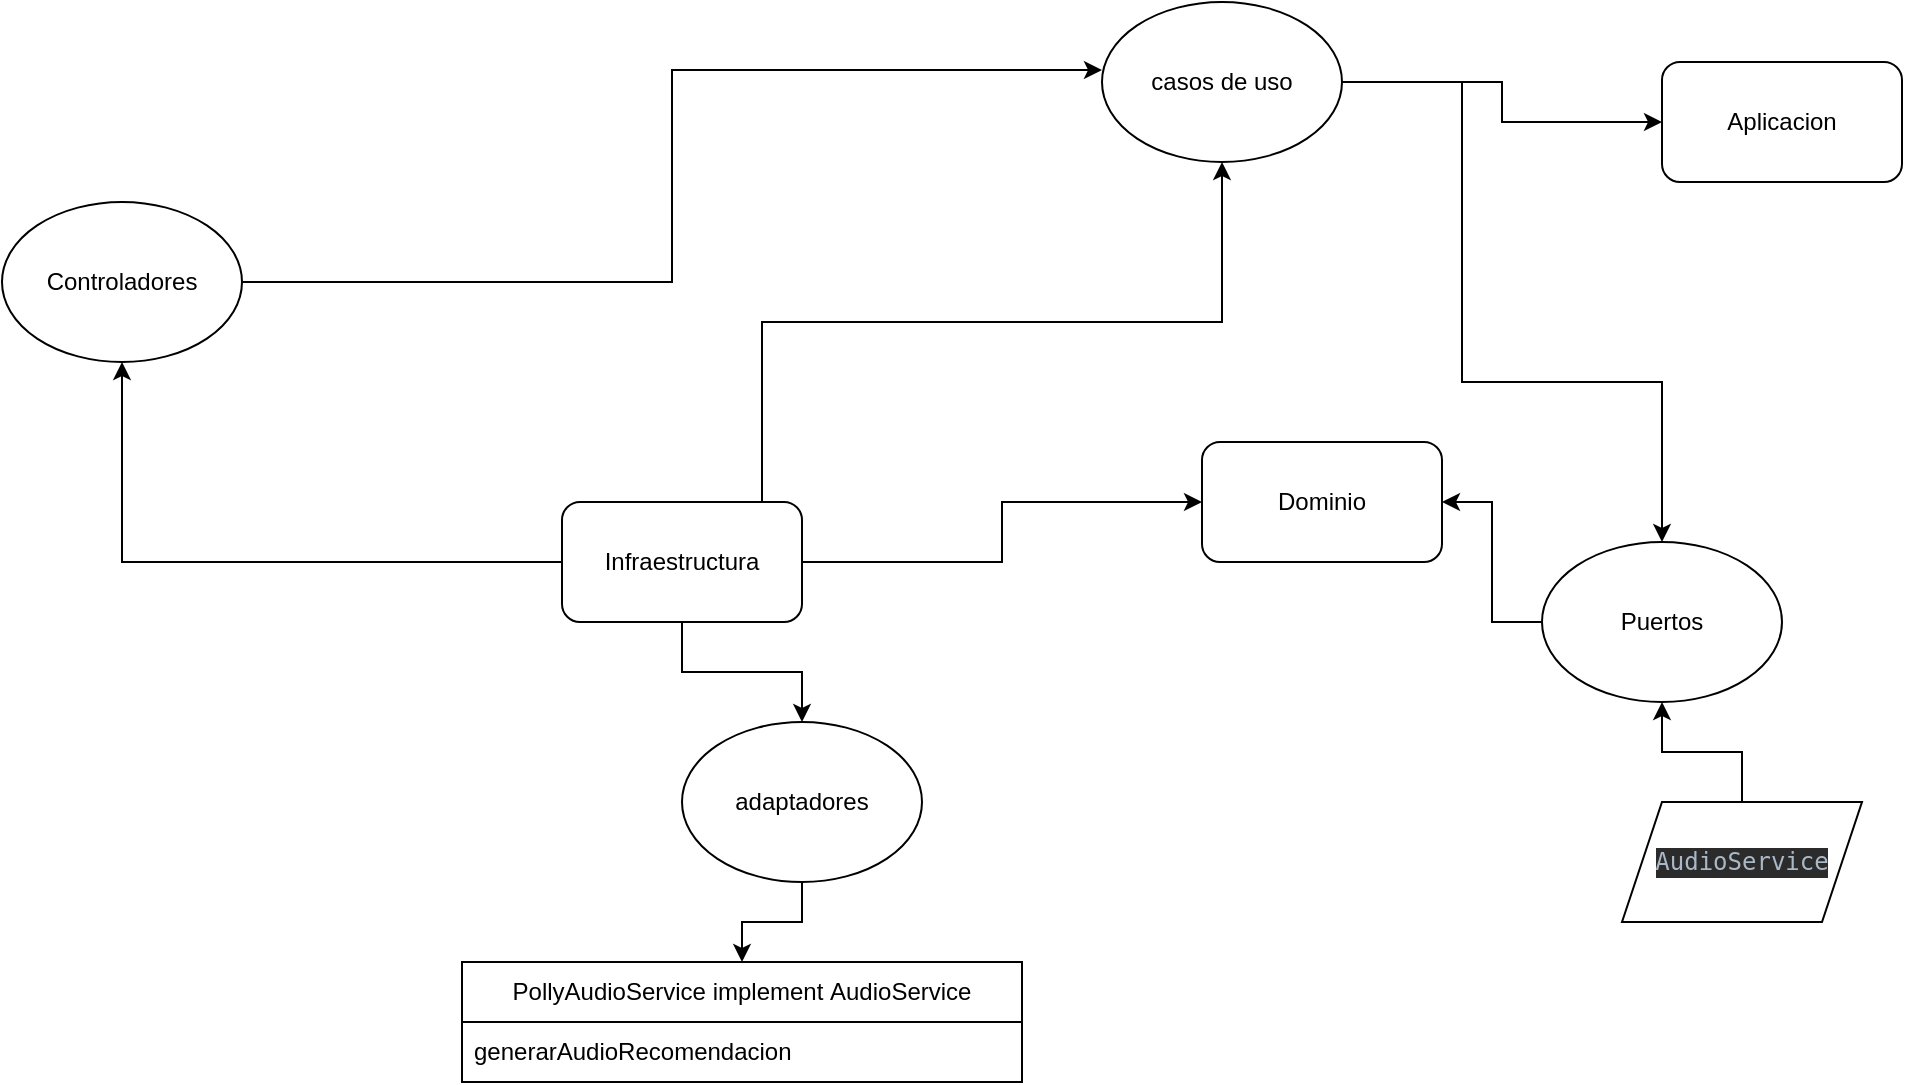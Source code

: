<mxfile version="22.0.4" type="github">
  <diagram name="Page-1" id="vcVH3aOrY-RBKPx8rQFh">
    <mxGraphModel dx="2284" dy="758" grid="1" gridSize="10" guides="1" tooltips="1" connect="1" arrows="1" fold="1" page="1" pageScale="1" pageWidth="850" pageHeight="1100" math="0" shadow="0">
      <root>
        <mxCell id="0" />
        <mxCell id="1" parent="0" />
        <mxCell id="nfZ54poh1g5_QcUFgqoO-7" style="edgeStyle=orthogonalEdgeStyle;rounded=0;orthogonalLoop=1;jettySize=auto;html=1;" edge="1" parent="1" source="nfZ54poh1g5_QcUFgqoO-2" target="nfZ54poh1g5_QcUFgqoO-6">
          <mxGeometry relative="1" as="geometry" />
        </mxCell>
        <mxCell id="nfZ54poh1g5_QcUFgqoO-15" style="edgeStyle=orthogonalEdgeStyle;rounded=0;orthogonalLoop=1;jettySize=auto;html=1;" edge="1" parent="1" source="nfZ54poh1g5_QcUFgqoO-2" target="nfZ54poh1g5_QcUFgqoO-12">
          <mxGeometry relative="1" as="geometry" />
        </mxCell>
        <mxCell id="nfZ54poh1g5_QcUFgqoO-23" style="edgeStyle=orthogonalEdgeStyle;rounded=0;orthogonalLoop=1;jettySize=auto;html=1;entryX=0;entryY=0.5;entryDx=0;entryDy=0;" edge="1" parent="1" source="nfZ54poh1g5_QcUFgqoO-2" target="nfZ54poh1g5_QcUFgqoO-3">
          <mxGeometry relative="1" as="geometry" />
        </mxCell>
        <mxCell id="nfZ54poh1g5_QcUFgqoO-27" style="edgeStyle=orthogonalEdgeStyle;rounded=0;orthogonalLoop=1;jettySize=auto;html=1;" edge="1" parent="1" source="nfZ54poh1g5_QcUFgqoO-2" target="nfZ54poh1g5_QcUFgqoO-9">
          <mxGeometry relative="1" as="geometry">
            <Array as="points">
              <mxPoint x="170" y="160" />
              <mxPoint x="400" y="160" />
            </Array>
          </mxGeometry>
        </mxCell>
        <mxCell id="nfZ54poh1g5_QcUFgqoO-2" value="Infraestructura" style="rounded=1;whiteSpace=wrap;html=1;" vertex="1" parent="1">
          <mxGeometry x="70" y="250" width="120" height="60" as="geometry" />
        </mxCell>
        <mxCell id="nfZ54poh1g5_QcUFgqoO-3" value="Dominio" style="rounded=1;whiteSpace=wrap;html=1;" vertex="1" parent="1">
          <mxGeometry x="390" y="220" width="120" height="60" as="geometry" />
        </mxCell>
        <mxCell id="nfZ54poh1g5_QcUFgqoO-4" value="Aplicacion" style="rounded=1;whiteSpace=wrap;html=1;" vertex="1" parent="1">
          <mxGeometry x="620" y="30" width="120" height="60" as="geometry" />
        </mxCell>
        <mxCell id="nfZ54poh1g5_QcUFgqoO-6" value="Controladores" style="ellipse;whiteSpace=wrap;html=1;" vertex="1" parent="1">
          <mxGeometry x="-210" y="100" width="120" height="80" as="geometry" />
        </mxCell>
        <mxCell id="nfZ54poh1g5_QcUFgqoO-22" style="edgeStyle=orthogonalEdgeStyle;rounded=0;orthogonalLoop=1;jettySize=auto;html=1;" edge="1" parent="1" source="nfZ54poh1g5_QcUFgqoO-8" target="nfZ54poh1g5_QcUFgqoO-3">
          <mxGeometry relative="1" as="geometry" />
        </mxCell>
        <mxCell id="nfZ54poh1g5_QcUFgqoO-8" value="Puertos" style="ellipse;whiteSpace=wrap;html=1;" vertex="1" parent="1">
          <mxGeometry x="560" y="270" width="120" height="80" as="geometry" />
        </mxCell>
        <mxCell id="nfZ54poh1g5_QcUFgqoO-11" style="edgeStyle=orthogonalEdgeStyle;rounded=0;orthogonalLoop=1;jettySize=auto;html=1;" edge="1" parent="1" source="nfZ54poh1g5_QcUFgqoO-9" target="nfZ54poh1g5_QcUFgqoO-4">
          <mxGeometry relative="1" as="geometry" />
        </mxCell>
        <mxCell id="nfZ54poh1g5_QcUFgqoO-26" style="edgeStyle=orthogonalEdgeStyle;rounded=0;orthogonalLoop=1;jettySize=auto;html=1;" edge="1" parent="1" source="nfZ54poh1g5_QcUFgqoO-9" target="nfZ54poh1g5_QcUFgqoO-8">
          <mxGeometry relative="1" as="geometry">
            <Array as="points">
              <mxPoint x="520" y="40" />
              <mxPoint x="520" y="190" />
              <mxPoint x="620" y="190" />
            </Array>
          </mxGeometry>
        </mxCell>
        <mxCell id="nfZ54poh1g5_QcUFgqoO-9" value="casos de uso" style="ellipse;whiteSpace=wrap;html=1;" vertex="1" parent="1">
          <mxGeometry x="340" width="120" height="80" as="geometry" />
        </mxCell>
        <mxCell id="nfZ54poh1g5_QcUFgqoO-10" style="edgeStyle=orthogonalEdgeStyle;rounded=0;orthogonalLoop=1;jettySize=auto;html=1;entryX=0;entryY=0.425;entryDx=0;entryDy=0;entryPerimeter=0;" edge="1" parent="1" source="nfZ54poh1g5_QcUFgqoO-6" target="nfZ54poh1g5_QcUFgqoO-9">
          <mxGeometry relative="1" as="geometry" />
        </mxCell>
        <mxCell id="nfZ54poh1g5_QcUFgqoO-24" style="edgeStyle=orthogonalEdgeStyle;rounded=0;orthogonalLoop=1;jettySize=auto;html=1;" edge="1" parent="1" source="nfZ54poh1g5_QcUFgqoO-12" target="nfZ54poh1g5_QcUFgqoO-17">
          <mxGeometry relative="1" as="geometry" />
        </mxCell>
        <mxCell id="nfZ54poh1g5_QcUFgqoO-12" value="adaptadores" style="ellipse;whiteSpace=wrap;html=1;" vertex="1" parent="1">
          <mxGeometry x="130" y="360" width="120" height="80" as="geometry" />
        </mxCell>
        <mxCell id="nfZ54poh1g5_QcUFgqoO-21" style="edgeStyle=orthogonalEdgeStyle;rounded=0;orthogonalLoop=1;jettySize=auto;html=1;" edge="1" parent="1" source="nfZ54poh1g5_QcUFgqoO-13" target="nfZ54poh1g5_QcUFgqoO-8">
          <mxGeometry relative="1" as="geometry" />
        </mxCell>
        <mxCell id="nfZ54poh1g5_QcUFgqoO-13" value="&lt;div style=&quot;background-color: rgb(43, 43, 43); color: rgb(169, 183, 198); font-family: &amp;quot;JetBrains Mono&amp;quot;, monospace;&quot;&gt;AudioService &lt;/div&gt;" style="shape=parallelogram;perimeter=parallelogramPerimeter;whiteSpace=wrap;html=1;fixedSize=1;" vertex="1" parent="1">
          <mxGeometry x="600" y="400" width="120" height="60" as="geometry" />
        </mxCell>
        <mxCell id="nfZ54poh1g5_QcUFgqoO-17" value="PollyAudioService implement&amp;nbsp;AudioService" style="swimlane;fontStyle=0;childLayout=stackLayout;horizontal=1;startSize=30;horizontalStack=0;resizeParent=1;resizeParentMax=0;resizeLast=0;collapsible=1;marginBottom=0;whiteSpace=wrap;html=1;" vertex="1" parent="1">
          <mxGeometry x="20" y="480" width="280" height="60" as="geometry" />
        </mxCell>
        <mxCell id="nfZ54poh1g5_QcUFgqoO-18" value="generarAudioRecomendacion" style="text;strokeColor=none;fillColor=none;align=left;verticalAlign=middle;spacingLeft=4;spacingRight=4;overflow=hidden;points=[[0,0.5],[1,0.5]];portConstraint=eastwest;rotatable=0;whiteSpace=wrap;html=1;" vertex="1" parent="nfZ54poh1g5_QcUFgqoO-17">
          <mxGeometry y="30" width="280" height="30" as="geometry" />
        </mxCell>
      </root>
    </mxGraphModel>
  </diagram>
</mxfile>
